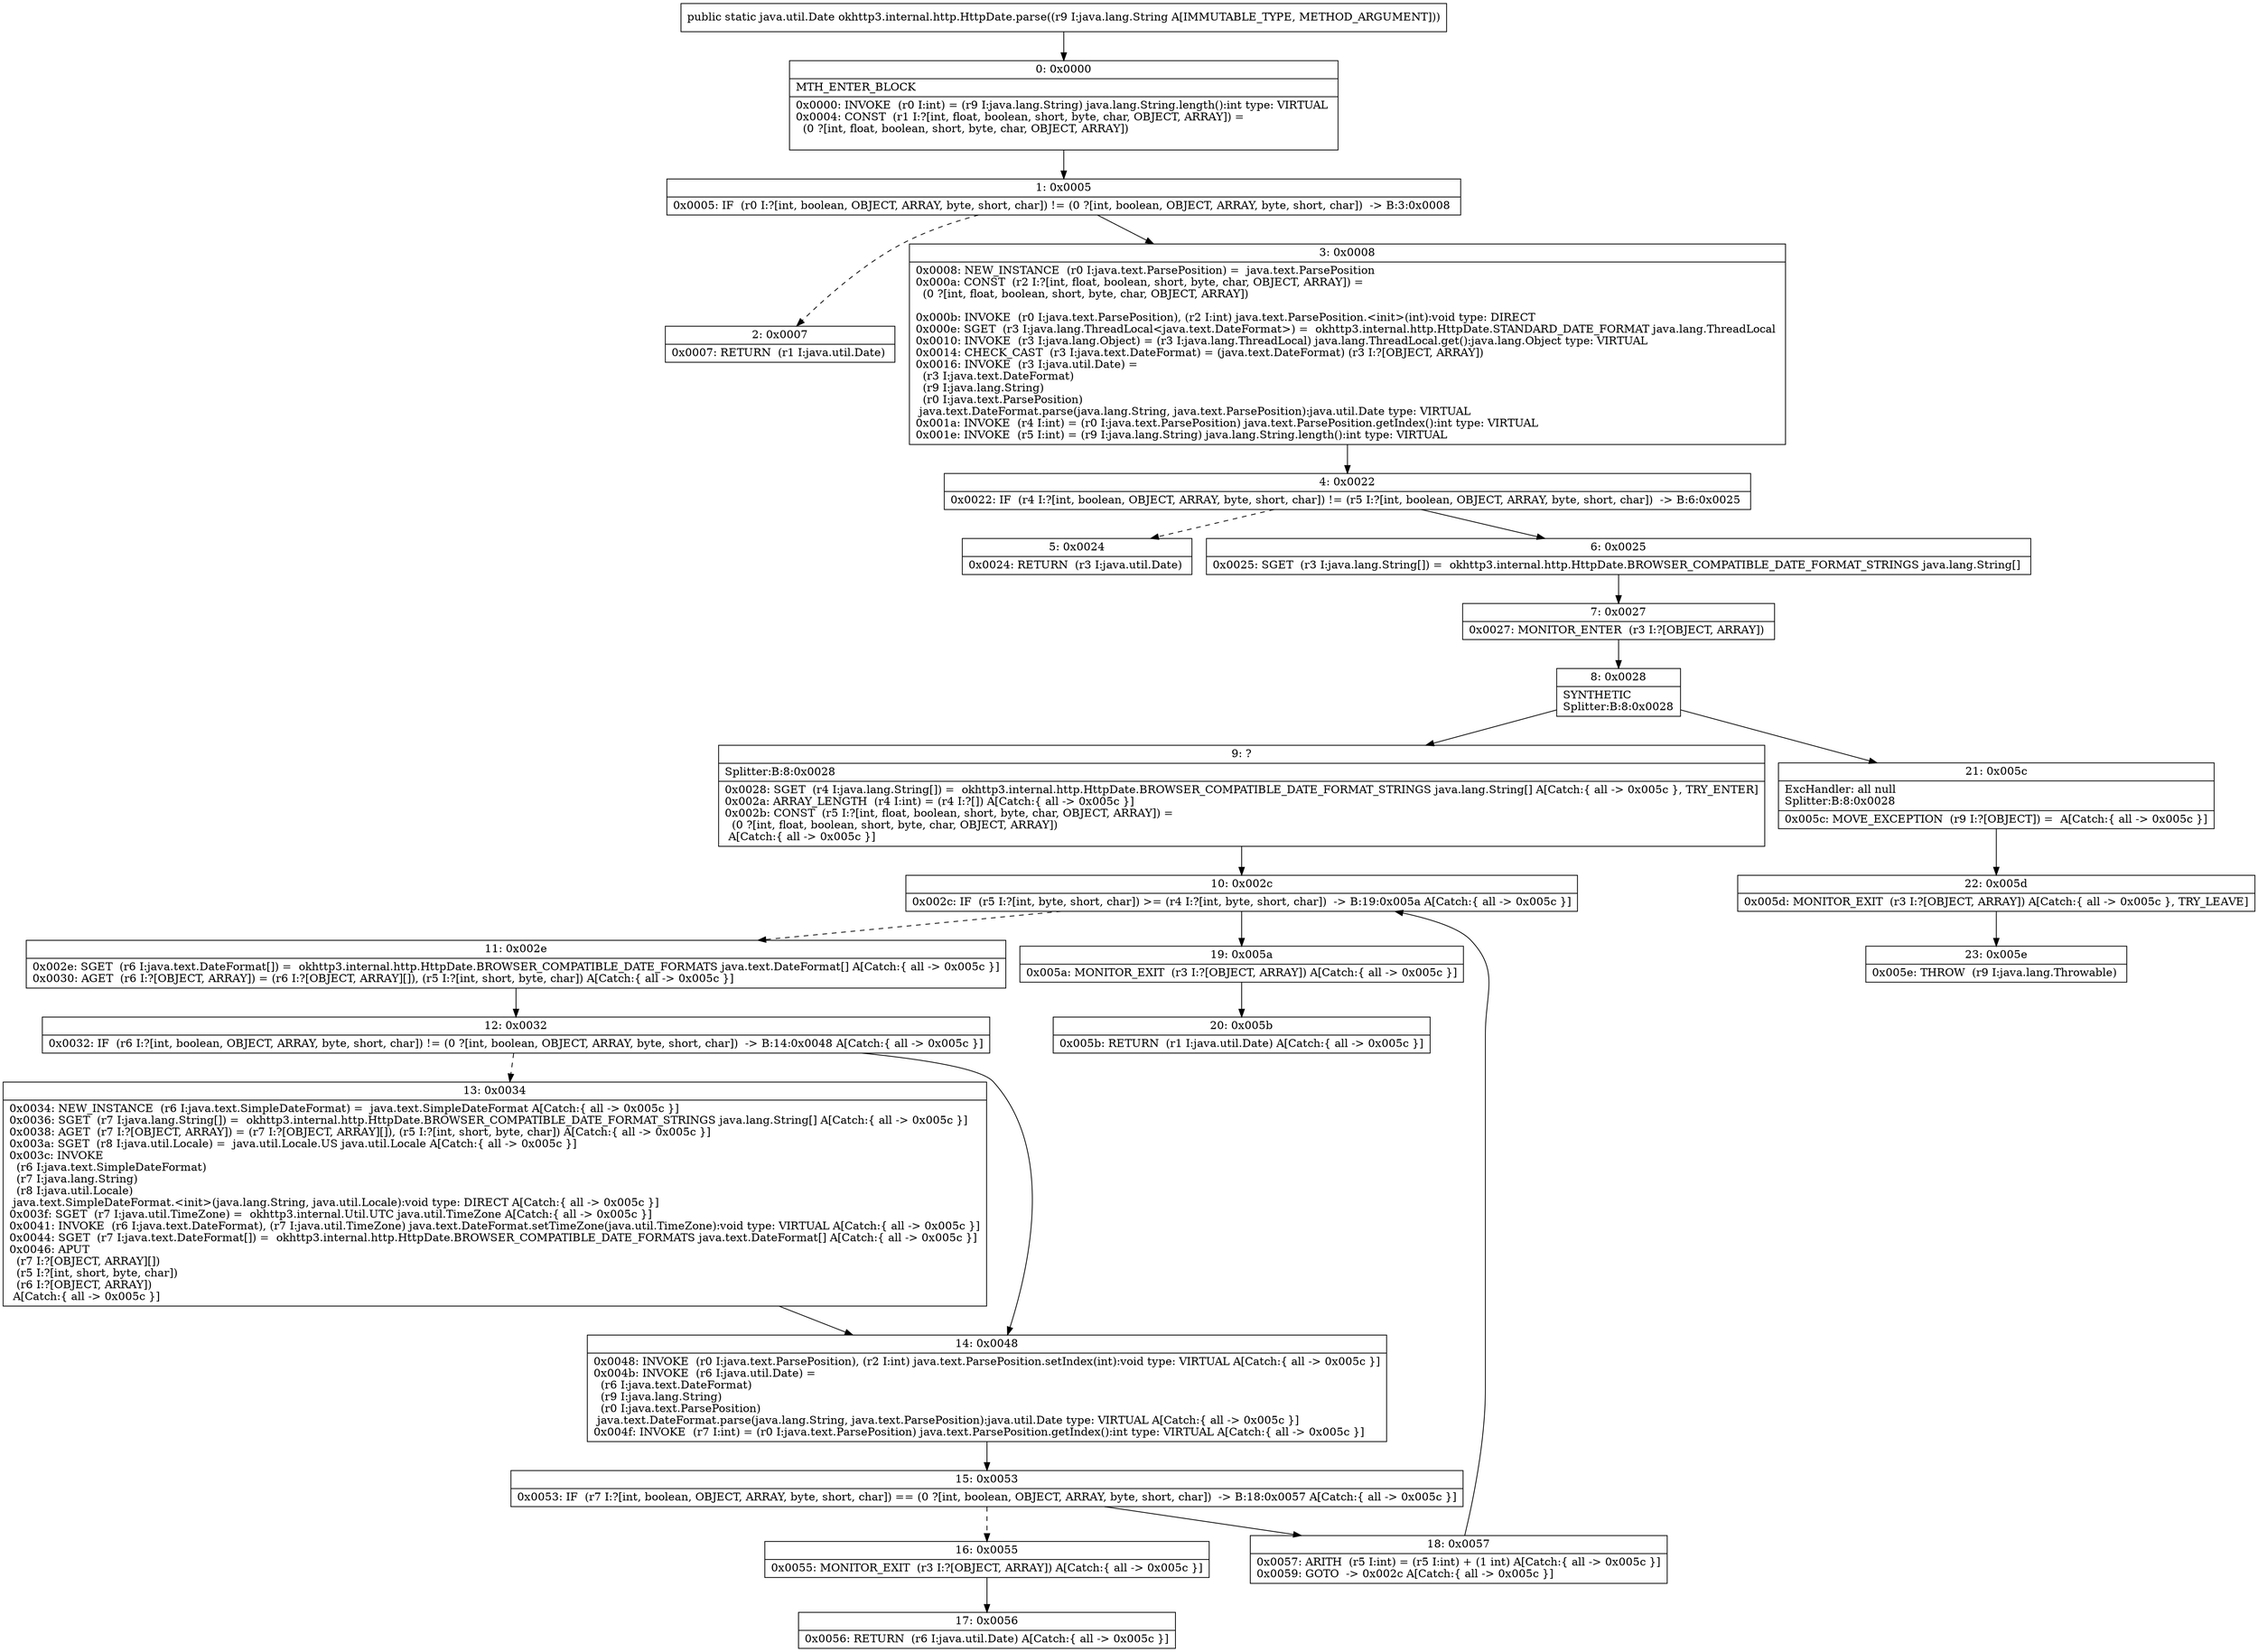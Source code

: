 digraph "CFG forokhttp3.internal.http.HttpDate.parse(Ljava\/lang\/String;)Ljava\/util\/Date;" {
Node_0 [shape=record,label="{0\:\ 0x0000|MTH_ENTER_BLOCK\l|0x0000: INVOKE  (r0 I:int) = (r9 I:java.lang.String) java.lang.String.length():int type: VIRTUAL \l0x0004: CONST  (r1 I:?[int, float, boolean, short, byte, char, OBJECT, ARRAY]) = \l  (0 ?[int, float, boolean, short, byte, char, OBJECT, ARRAY])\l \l}"];
Node_1 [shape=record,label="{1\:\ 0x0005|0x0005: IF  (r0 I:?[int, boolean, OBJECT, ARRAY, byte, short, char]) != (0 ?[int, boolean, OBJECT, ARRAY, byte, short, char])  \-\> B:3:0x0008 \l}"];
Node_2 [shape=record,label="{2\:\ 0x0007|0x0007: RETURN  (r1 I:java.util.Date) \l}"];
Node_3 [shape=record,label="{3\:\ 0x0008|0x0008: NEW_INSTANCE  (r0 I:java.text.ParsePosition) =  java.text.ParsePosition \l0x000a: CONST  (r2 I:?[int, float, boolean, short, byte, char, OBJECT, ARRAY]) = \l  (0 ?[int, float, boolean, short, byte, char, OBJECT, ARRAY])\l \l0x000b: INVOKE  (r0 I:java.text.ParsePosition), (r2 I:int) java.text.ParsePosition.\<init\>(int):void type: DIRECT \l0x000e: SGET  (r3 I:java.lang.ThreadLocal\<java.text.DateFormat\>) =  okhttp3.internal.http.HttpDate.STANDARD_DATE_FORMAT java.lang.ThreadLocal \l0x0010: INVOKE  (r3 I:java.lang.Object) = (r3 I:java.lang.ThreadLocal) java.lang.ThreadLocal.get():java.lang.Object type: VIRTUAL \l0x0014: CHECK_CAST  (r3 I:java.text.DateFormat) = (java.text.DateFormat) (r3 I:?[OBJECT, ARRAY]) \l0x0016: INVOKE  (r3 I:java.util.Date) = \l  (r3 I:java.text.DateFormat)\l  (r9 I:java.lang.String)\l  (r0 I:java.text.ParsePosition)\l java.text.DateFormat.parse(java.lang.String, java.text.ParsePosition):java.util.Date type: VIRTUAL \l0x001a: INVOKE  (r4 I:int) = (r0 I:java.text.ParsePosition) java.text.ParsePosition.getIndex():int type: VIRTUAL \l0x001e: INVOKE  (r5 I:int) = (r9 I:java.lang.String) java.lang.String.length():int type: VIRTUAL \l}"];
Node_4 [shape=record,label="{4\:\ 0x0022|0x0022: IF  (r4 I:?[int, boolean, OBJECT, ARRAY, byte, short, char]) != (r5 I:?[int, boolean, OBJECT, ARRAY, byte, short, char])  \-\> B:6:0x0025 \l}"];
Node_5 [shape=record,label="{5\:\ 0x0024|0x0024: RETURN  (r3 I:java.util.Date) \l}"];
Node_6 [shape=record,label="{6\:\ 0x0025|0x0025: SGET  (r3 I:java.lang.String[]) =  okhttp3.internal.http.HttpDate.BROWSER_COMPATIBLE_DATE_FORMAT_STRINGS java.lang.String[] \l}"];
Node_7 [shape=record,label="{7\:\ 0x0027|0x0027: MONITOR_ENTER  (r3 I:?[OBJECT, ARRAY]) \l}"];
Node_8 [shape=record,label="{8\:\ 0x0028|SYNTHETIC\lSplitter:B:8:0x0028\l}"];
Node_9 [shape=record,label="{9\:\ ?|Splitter:B:8:0x0028\l|0x0028: SGET  (r4 I:java.lang.String[]) =  okhttp3.internal.http.HttpDate.BROWSER_COMPATIBLE_DATE_FORMAT_STRINGS java.lang.String[] A[Catch:\{ all \-\> 0x005c \}, TRY_ENTER]\l0x002a: ARRAY_LENGTH  (r4 I:int) = (r4 I:?[]) A[Catch:\{ all \-\> 0x005c \}]\l0x002b: CONST  (r5 I:?[int, float, boolean, short, byte, char, OBJECT, ARRAY]) = \l  (0 ?[int, float, boolean, short, byte, char, OBJECT, ARRAY])\l A[Catch:\{ all \-\> 0x005c \}]\l}"];
Node_10 [shape=record,label="{10\:\ 0x002c|0x002c: IF  (r5 I:?[int, byte, short, char]) \>= (r4 I:?[int, byte, short, char])  \-\> B:19:0x005a A[Catch:\{ all \-\> 0x005c \}]\l}"];
Node_11 [shape=record,label="{11\:\ 0x002e|0x002e: SGET  (r6 I:java.text.DateFormat[]) =  okhttp3.internal.http.HttpDate.BROWSER_COMPATIBLE_DATE_FORMATS java.text.DateFormat[] A[Catch:\{ all \-\> 0x005c \}]\l0x0030: AGET  (r6 I:?[OBJECT, ARRAY]) = (r6 I:?[OBJECT, ARRAY][]), (r5 I:?[int, short, byte, char]) A[Catch:\{ all \-\> 0x005c \}]\l}"];
Node_12 [shape=record,label="{12\:\ 0x0032|0x0032: IF  (r6 I:?[int, boolean, OBJECT, ARRAY, byte, short, char]) != (0 ?[int, boolean, OBJECT, ARRAY, byte, short, char])  \-\> B:14:0x0048 A[Catch:\{ all \-\> 0x005c \}]\l}"];
Node_13 [shape=record,label="{13\:\ 0x0034|0x0034: NEW_INSTANCE  (r6 I:java.text.SimpleDateFormat) =  java.text.SimpleDateFormat A[Catch:\{ all \-\> 0x005c \}]\l0x0036: SGET  (r7 I:java.lang.String[]) =  okhttp3.internal.http.HttpDate.BROWSER_COMPATIBLE_DATE_FORMAT_STRINGS java.lang.String[] A[Catch:\{ all \-\> 0x005c \}]\l0x0038: AGET  (r7 I:?[OBJECT, ARRAY]) = (r7 I:?[OBJECT, ARRAY][]), (r5 I:?[int, short, byte, char]) A[Catch:\{ all \-\> 0x005c \}]\l0x003a: SGET  (r8 I:java.util.Locale) =  java.util.Locale.US java.util.Locale A[Catch:\{ all \-\> 0x005c \}]\l0x003c: INVOKE  \l  (r6 I:java.text.SimpleDateFormat)\l  (r7 I:java.lang.String)\l  (r8 I:java.util.Locale)\l java.text.SimpleDateFormat.\<init\>(java.lang.String, java.util.Locale):void type: DIRECT A[Catch:\{ all \-\> 0x005c \}]\l0x003f: SGET  (r7 I:java.util.TimeZone) =  okhttp3.internal.Util.UTC java.util.TimeZone A[Catch:\{ all \-\> 0x005c \}]\l0x0041: INVOKE  (r6 I:java.text.DateFormat), (r7 I:java.util.TimeZone) java.text.DateFormat.setTimeZone(java.util.TimeZone):void type: VIRTUAL A[Catch:\{ all \-\> 0x005c \}]\l0x0044: SGET  (r7 I:java.text.DateFormat[]) =  okhttp3.internal.http.HttpDate.BROWSER_COMPATIBLE_DATE_FORMATS java.text.DateFormat[] A[Catch:\{ all \-\> 0x005c \}]\l0x0046: APUT  \l  (r7 I:?[OBJECT, ARRAY][])\l  (r5 I:?[int, short, byte, char])\l  (r6 I:?[OBJECT, ARRAY])\l A[Catch:\{ all \-\> 0x005c \}]\l}"];
Node_14 [shape=record,label="{14\:\ 0x0048|0x0048: INVOKE  (r0 I:java.text.ParsePosition), (r2 I:int) java.text.ParsePosition.setIndex(int):void type: VIRTUAL A[Catch:\{ all \-\> 0x005c \}]\l0x004b: INVOKE  (r6 I:java.util.Date) = \l  (r6 I:java.text.DateFormat)\l  (r9 I:java.lang.String)\l  (r0 I:java.text.ParsePosition)\l java.text.DateFormat.parse(java.lang.String, java.text.ParsePosition):java.util.Date type: VIRTUAL A[Catch:\{ all \-\> 0x005c \}]\l0x004f: INVOKE  (r7 I:int) = (r0 I:java.text.ParsePosition) java.text.ParsePosition.getIndex():int type: VIRTUAL A[Catch:\{ all \-\> 0x005c \}]\l}"];
Node_15 [shape=record,label="{15\:\ 0x0053|0x0053: IF  (r7 I:?[int, boolean, OBJECT, ARRAY, byte, short, char]) == (0 ?[int, boolean, OBJECT, ARRAY, byte, short, char])  \-\> B:18:0x0057 A[Catch:\{ all \-\> 0x005c \}]\l}"];
Node_16 [shape=record,label="{16\:\ 0x0055|0x0055: MONITOR_EXIT  (r3 I:?[OBJECT, ARRAY]) A[Catch:\{ all \-\> 0x005c \}]\l}"];
Node_17 [shape=record,label="{17\:\ 0x0056|0x0056: RETURN  (r6 I:java.util.Date) A[Catch:\{ all \-\> 0x005c \}]\l}"];
Node_18 [shape=record,label="{18\:\ 0x0057|0x0057: ARITH  (r5 I:int) = (r5 I:int) + (1 int) A[Catch:\{ all \-\> 0x005c \}]\l0x0059: GOTO  \-\> 0x002c A[Catch:\{ all \-\> 0x005c \}]\l}"];
Node_19 [shape=record,label="{19\:\ 0x005a|0x005a: MONITOR_EXIT  (r3 I:?[OBJECT, ARRAY]) A[Catch:\{ all \-\> 0x005c \}]\l}"];
Node_20 [shape=record,label="{20\:\ 0x005b|0x005b: RETURN  (r1 I:java.util.Date) A[Catch:\{ all \-\> 0x005c \}]\l}"];
Node_21 [shape=record,label="{21\:\ 0x005c|ExcHandler: all null\lSplitter:B:8:0x0028\l|0x005c: MOVE_EXCEPTION  (r9 I:?[OBJECT]) =  A[Catch:\{ all \-\> 0x005c \}]\l}"];
Node_22 [shape=record,label="{22\:\ 0x005d|0x005d: MONITOR_EXIT  (r3 I:?[OBJECT, ARRAY]) A[Catch:\{ all \-\> 0x005c \}, TRY_LEAVE]\l}"];
Node_23 [shape=record,label="{23\:\ 0x005e|0x005e: THROW  (r9 I:java.lang.Throwable) \l}"];
MethodNode[shape=record,label="{public static java.util.Date okhttp3.internal.http.HttpDate.parse((r9 I:java.lang.String A[IMMUTABLE_TYPE, METHOD_ARGUMENT])) }"];
MethodNode -> Node_0;
Node_0 -> Node_1;
Node_1 -> Node_2[style=dashed];
Node_1 -> Node_3;
Node_3 -> Node_4;
Node_4 -> Node_5[style=dashed];
Node_4 -> Node_6;
Node_6 -> Node_7;
Node_7 -> Node_8;
Node_8 -> Node_9;
Node_8 -> Node_21;
Node_9 -> Node_10;
Node_10 -> Node_11[style=dashed];
Node_10 -> Node_19;
Node_11 -> Node_12;
Node_12 -> Node_13[style=dashed];
Node_12 -> Node_14;
Node_13 -> Node_14;
Node_14 -> Node_15;
Node_15 -> Node_16[style=dashed];
Node_15 -> Node_18;
Node_16 -> Node_17;
Node_18 -> Node_10;
Node_19 -> Node_20;
Node_21 -> Node_22;
Node_22 -> Node_23;
}

